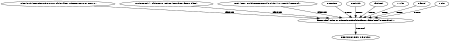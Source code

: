 digraph G {
size="3,3";
node [fontsize=7, fontname="Helvetica"];
edge [fontsize=7, fontname="Helvetica"];
node0 [label="Geoemyda silvatica, an enigmatic turtle of the Geoemydidae (Reptilia: Testudines),...", width=0.27433100247,height=0.27433100247];
node1 [label="Molecular phylogenetics and taxonomy of the African mole-rats, genus Cryptomys...", width=0.27433100247,height=0.27433100247];
node2 [label="On the paraphyly of the genus Kachuga (Testudines: Geoemydidae).", width=0.27433100247,height=0.27433100247];
node3 [label="Cophylogeny and disparate rates of evolution in sympatric lineages of...", width=0.27433100247,height=0.27433100247];
node4 [label="P Praschag", width=0.27433100247,height=0.27433100247];
node5 [label="C Schmidt", width=0.27433100247,height=0.27433100247];
node6 [label="G Fritzsch", width=0.27433100247,height=0.27433100247];
node7 [label="A Muller", width=0.27433100247,height=0.27433100247];
node8 [label="R Gemel", width=0.27433100247,height=0.27433100247];
node9 [label="U Fritz", width=0.27433100247,height=0.27433100247];
node10 [label="Organisms Diversity & Evolution", width=0.27433100247,height=0.27433100247];
node1 -> node0 [label="references"];
node2 -> node0 [label="references"];
node3 -> node0 [label="references"];
node4 -> node0 [label="creator"];
node5 -> node0 [label="creator"];
node6 -> node0 [label="creator"];
node7 -> node0 [label="creator"];
node8 -> node0 [label="creator"];
node9 -> node0 [label="creator"];
node0 -> node10 [label="is_part_of"];
}

